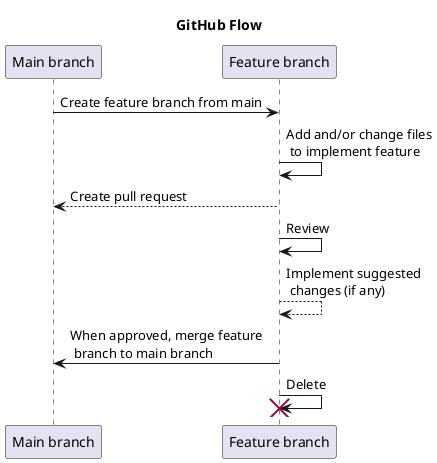 @startuml github_flow

title GitHub Flow
"Main branch" -> "Feature branch": Create feature branch from main
"Feature branch" -> "Feature branch": Add and/or change files\n to implement feature
"Feature branch" --> "Main branch": Create pull request
"Feature branch" -> "Feature branch": Review
"Feature branch" --> "Feature branch": Implement suggested\n changes (if any)
"Feature branch" -> "Main branch": When approved, merge feature\n branch to main branch
"Feature branch" -> "Feature branch" !! : Delete

@enduml